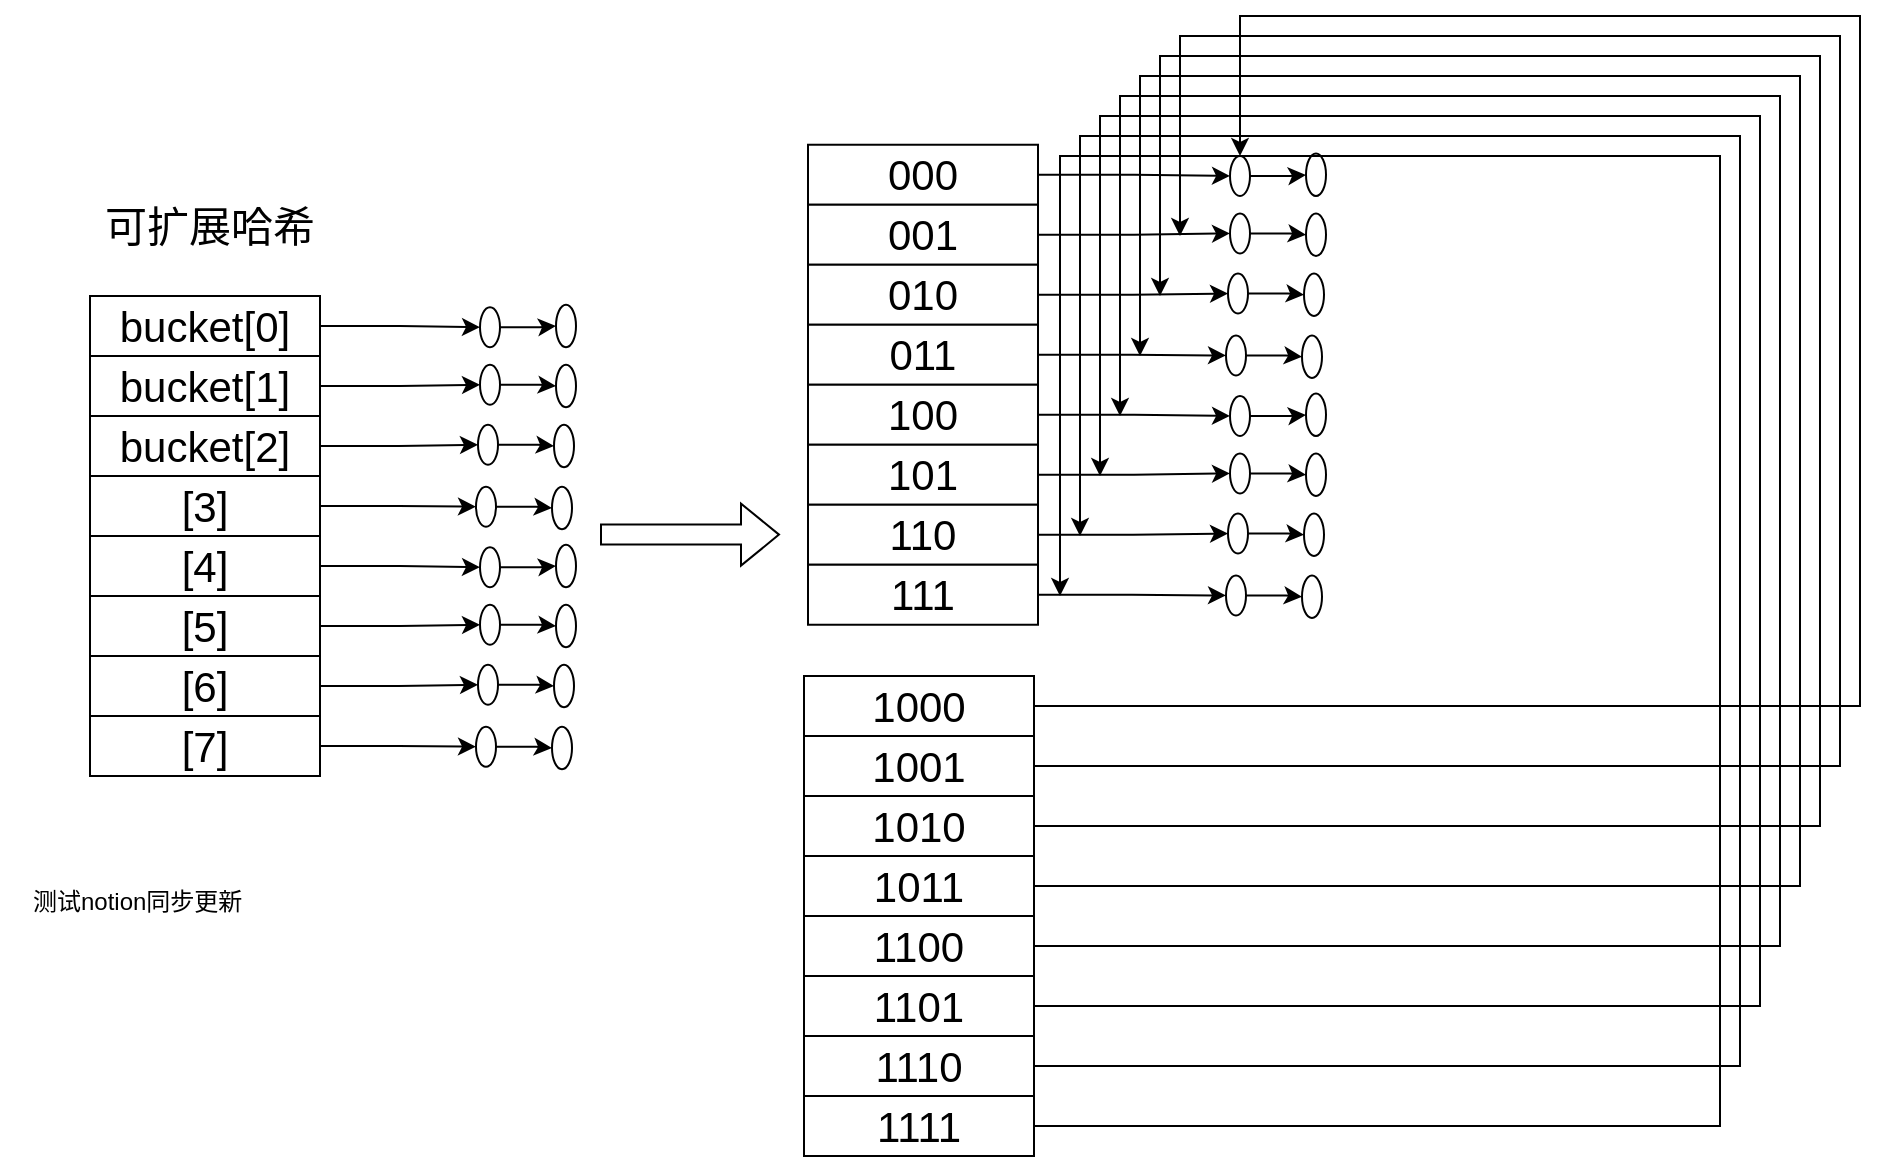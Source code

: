 <mxfile version="21.6.6" type="github">
  <diagram id="kzaMuW4ObIcSFCtCtGG3" name="第 1 页">
    <mxGraphModel dx="954" dy="541" grid="1" gridSize="10" guides="1" tooltips="1" connect="1" arrows="1" fold="1" page="1" pageScale="1" pageWidth="1654" pageHeight="2336" math="0" shadow="0">
      <root>
        <mxCell id="0" />
        <mxCell id="1" parent="0" />
        <mxCell id="LKOx65WNBInHvOir7Cke-1" value="&lt;font style=&quot;font-size: 21px;&quot;&gt;可扩展哈希&lt;/font&gt;" style="text;html=1;strokeColor=none;fillColor=none;align=center;verticalAlign=middle;whiteSpace=wrap;rounded=0;" parent="1" vertex="1">
          <mxGeometry x="260" y="160" width="210" height="70" as="geometry" />
        </mxCell>
        <mxCell id="LKOx65WNBInHvOir7Cke-11" value="" style="edgeStyle=orthogonalEdgeStyle;rounded=0;orthogonalLoop=1;jettySize=auto;html=1;fontSize=21;" parent="1" source="LKOx65WNBInHvOir7Cke-4" target="LKOx65WNBInHvOir7Cke-10" edge="1">
          <mxGeometry relative="1" as="geometry" />
        </mxCell>
        <mxCell id="LKOx65WNBInHvOir7Cke-4" value="bucket[0]" style="rounded=0;whiteSpace=wrap;html=1;fontSize=21;" parent="1" vertex="1">
          <mxGeometry x="305" y="230" width="115" height="30" as="geometry" />
        </mxCell>
        <mxCell id="LKOx65WNBInHvOir7Cke-25" value="" style="edgeStyle=orthogonalEdgeStyle;rounded=0;orthogonalLoop=1;jettySize=auto;html=1;fontSize=21;" parent="1" source="LKOx65WNBInHvOir7Cke-5" target="LKOx65WNBInHvOir7Cke-21" edge="1">
          <mxGeometry relative="1" as="geometry" />
        </mxCell>
        <mxCell id="LKOx65WNBInHvOir7Cke-5" value="bucket[1]" style="rounded=0;whiteSpace=wrap;html=1;fontSize=21;" parent="1" vertex="1">
          <mxGeometry x="305" y="260" width="115" height="30" as="geometry" />
        </mxCell>
        <mxCell id="LKOx65WNBInHvOir7Cke-38" style="edgeStyle=orthogonalEdgeStyle;rounded=0;orthogonalLoop=1;jettySize=auto;html=1;exitX=1;exitY=0.5;exitDx=0;exitDy=0;entryX=0;entryY=0.5;entryDx=0;entryDy=0;fontSize=21;" parent="1" source="LKOx65WNBInHvOir7Cke-6" target="LKOx65WNBInHvOir7Cke-29" edge="1">
          <mxGeometry relative="1" as="geometry" />
        </mxCell>
        <mxCell id="LKOx65WNBInHvOir7Cke-6" value="bucket[2]" style="rounded=0;whiteSpace=wrap;html=1;fontSize=21;" parent="1" vertex="1">
          <mxGeometry x="305" y="290" width="115" height="30" as="geometry" />
        </mxCell>
        <mxCell id="LKOx65WNBInHvOir7Cke-39" style="edgeStyle=orthogonalEdgeStyle;rounded=0;orthogonalLoop=1;jettySize=auto;html=1;exitX=1;exitY=0.5;exitDx=0;exitDy=0;entryX=0;entryY=0.5;entryDx=0;entryDy=0;fontSize=21;" parent="1" source="LKOx65WNBInHvOir7Cke-7" target="LKOx65WNBInHvOir7Cke-32" edge="1">
          <mxGeometry relative="1" as="geometry" />
        </mxCell>
        <mxCell id="LKOx65WNBInHvOir7Cke-7" value="[3]" style="rounded=0;whiteSpace=wrap;html=1;fontSize=21;" parent="1" vertex="1">
          <mxGeometry x="305" y="320" width="115" height="30" as="geometry" />
        </mxCell>
        <mxCell id="LKOx65WNBInHvOir7Cke-13" value="" style="edgeStyle=orthogonalEdgeStyle;rounded=0;orthogonalLoop=1;jettySize=auto;html=1;fontSize=21;" parent="1" source="LKOx65WNBInHvOir7Cke-10" target="LKOx65WNBInHvOir7Cke-12" edge="1">
          <mxGeometry relative="1" as="geometry" />
        </mxCell>
        <mxCell id="LKOx65WNBInHvOir7Cke-10" value="" style="ellipse;whiteSpace=wrap;html=1;fontSize=21;" parent="1" vertex="1">
          <mxGeometry x="500" y="235.63" width="10" height="20" as="geometry" />
        </mxCell>
        <mxCell id="LKOx65WNBInHvOir7Cke-12" value="" style="ellipse;whiteSpace=wrap;html=1;fontSize=21;" parent="1" vertex="1">
          <mxGeometry x="538" y="234.38" width="10" height="21.25" as="geometry" />
        </mxCell>
        <mxCell id="LKOx65WNBInHvOir7Cke-20" value="" style="edgeStyle=orthogonalEdgeStyle;rounded=0;orthogonalLoop=1;jettySize=auto;html=1;fontSize=21;" parent="1" source="LKOx65WNBInHvOir7Cke-21" target="LKOx65WNBInHvOir7Cke-22" edge="1">
          <mxGeometry relative="1" as="geometry" />
        </mxCell>
        <mxCell id="LKOx65WNBInHvOir7Cke-21" value="" style="ellipse;whiteSpace=wrap;html=1;fontSize=21;" parent="1" vertex="1">
          <mxGeometry x="500" y="264.37" width="10" height="20" as="geometry" />
        </mxCell>
        <mxCell id="LKOx65WNBInHvOir7Cke-22" value="" style="ellipse;whiteSpace=wrap;html=1;fontSize=21;" parent="1" vertex="1">
          <mxGeometry x="538" y="264.37" width="10" height="21.25" as="geometry" />
        </mxCell>
        <mxCell id="LKOx65WNBInHvOir7Cke-28" value="" style="edgeStyle=orthogonalEdgeStyle;rounded=0;orthogonalLoop=1;jettySize=auto;html=1;fontSize=21;" parent="1" source="LKOx65WNBInHvOir7Cke-29" target="LKOx65WNBInHvOir7Cke-30" edge="1">
          <mxGeometry relative="1" as="geometry" />
        </mxCell>
        <mxCell id="LKOx65WNBInHvOir7Cke-29" value="" style="ellipse;whiteSpace=wrap;html=1;fontSize=21;" parent="1" vertex="1">
          <mxGeometry x="499" y="294.37" width="10" height="20" as="geometry" />
        </mxCell>
        <mxCell id="LKOx65WNBInHvOir7Cke-30" value="" style="ellipse;whiteSpace=wrap;html=1;fontSize=21;" parent="1" vertex="1">
          <mxGeometry x="537" y="294.37" width="10" height="21.25" as="geometry" />
        </mxCell>
        <mxCell id="LKOx65WNBInHvOir7Cke-31" value="" style="edgeStyle=orthogonalEdgeStyle;rounded=0;orthogonalLoop=1;jettySize=auto;html=1;fontSize=21;" parent="1" source="LKOx65WNBInHvOir7Cke-32" target="LKOx65WNBInHvOir7Cke-33" edge="1">
          <mxGeometry relative="1" as="geometry" />
        </mxCell>
        <mxCell id="LKOx65WNBInHvOir7Cke-32" value="" style="ellipse;whiteSpace=wrap;html=1;fontSize=21;" parent="1" vertex="1">
          <mxGeometry x="498" y="325.37" width="10" height="20" as="geometry" />
        </mxCell>
        <mxCell id="LKOx65WNBInHvOir7Cke-33" value="" style="ellipse;whiteSpace=wrap;html=1;fontSize=21;" parent="1" vertex="1">
          <mxGeometry x="536" y="325.37" width="10" height="21.25" as="geometry" />
        </mxCell>
        <mxCell id="LKOx65WNBInHvOir7Cke-44" value="" style="edgeStyle=orthogonalEdgeStyle;rounded=0;orthogonalLoop=1;jettySize=auto;html=1;fontSize=21;" parent="1" source="LKOx65WNBInHvOir7Cke-45" target="LKOx65WNBInHvOir7Cke-53" edge="1">
          <mxGeometry relative="1" as="geometry" />
        </mxCell>
        <mxCell id="LKOx65WNBInHvOir7Cke-45" value="[4]" style="rounded=0;whiteSpace=wrap;html=1;fontSize=21;" parent="1" vertex="1">
          <mxGeometry x="305" y="350" width="115" height="30" as="geometry" />
        </mxCell>
        <mxCell id="LKOx65WNBInHvOir7Cke-46" value="" style="edgeStyle=orthogonalEdgeStyle;rounded=0;orthogonalLoop=1;jettySize=auto;html=1;fontSize=21;" parent="1" source="LKOx65WNBInHvOir7Cke-47" target="LKOx65WNBInHvOir7Cke-56" edge="1">
          <mxGeometry relative="1" as="geometry" />
        </mxCell>
        <mxCell id="LKOx65WNBInHvOir7Cke-47" value="[5]" style="rounded=0;whiteSpace=wrap;html=1;fontSize=21;" parent="1" vertex="1">
          <mxGeometry x="305" y="380" width="115" height="30" as="geometry" />
        </mxCell>
        <mxCell id="LKOx65WNBInHvOir7Cke-48" style="edgeStyle=orthogonalEdgeStyle;rounded=0;orthogonalLoop=1;jettySize=auto;html=1;exitX=1;exitY=0.5;exitDx=0;exitDy=0;entryX=0;entryY=0.5;entryDx=0;entryDy=0;fontSize=21;" parent="1" source="LKOx65WNBInHvOir7Cke-49" target="LKOx65WNBInHvOir7Cke-59" edge="1">
          <mxGeometry relative="1" as="geometry" />
        </mxCell>
        <mxCell id="LKOx65WNBInHvOir7Cke-49" value="[6]" style="rounded=0;whiteSpace=wrap;html=1;fontSize=21;" parent="1" vertex="1">
          <mxGeometry x="305" y="410" width="115" height="30" as="geometry" />
        </mxCell>
        <mxCell id="LKOx65WNBInHvOir7Cke-50" style="edgeStyle=orthogonalEdgeStyle;rounded=0;orthogonalLoop=1;jettySize=auto;html=1;exitX=1;exitY=0.5;exitDx=0;exitDy=0;entryX=0;entryY=0.5;entryDx=0;entryDy=0;fontSize=21;" parent="1" source="LKOx65WNBInHvOir7Cke-51" target="LKOx65WNBInHvOir7Cke-62" edge="1">
          <mxGeometry relative="1" as="geometry" />
        </mxCell>
        <mxCell id="LKOx65WNBInHvOir7Cke-51" value="[7]" style="rounded=0;whiteSpace=wrap;html=1;fontSize=21;" parent="1" vertex="1">
          <mxGeometry x="305" y="440" width="115" height="30" as="geometry" />
        </mxCell>
        <mxCell id="LKOx65WNBInHvOir7Cke-52" value="" style="edgeStyle=orthogonalEdgeStyle;rounded=0;orthogonalLoop=1;jettySize=auto;html=1;fontSize=21;" parent="1" source="LKOx65WNBInHvOir7Cke-53" target="LKOx65WNBInHvOir7Cke-54" edge="1">
          <mxGeometry relative="1" as="geometry" />
        </mxCell>
        <mxCell id="LKOx65WNBInHvOir7Cke-53" value="" style="ellipse;whiteSpace=wrap;html=1;fontSize=21;" parent="1" vertex="1">
          <mxGeometry x="500" y="355.63" width="10" height="20" as="geometry" />
        </mxCell>
        <mxCell id="LKOx65WNBInHvOir7Cke-54" value="" style="ellipse;whiteSpace=wrap;html=1;fontSize=21;" parent="1" vertex="1">
          <mxGeometry x="538" y="354.38" width="10" height="21.25" as="geometry" />
        </mxCell>
        <mxCell id="LKOx65WNBInHvOir7Cke-55" value="" style="edgeStyle=orthogonalEdgeStyle;rounded=0;orthogonalLoop=1;jettySize=auto;html=1;fontSize=21;" parent="1" source="LKOx65WNBInHvOir7Cke-56" target="LKOx65WNBInHvOir7Cke-57" edge="1">
          <mxGeometry relative="1" as="geometry" />
        </mxCell>
        <mxCell id="LKOx65WNBInHvOir7Cke-56" value="" style="ellipse;whiteSpace=wrap;html=1;fontSize=21;" parent="1" vertex="1">
          <mxGeometry x="500" y="384.37" width="10" height="20" as="geometry" />
        </mxCell>
        <mxCell id="LKOx65WNBInHvOir7Cke-57" value="" style="ellipse;whiteSpace=wrap;html=1;fontSize=21;" parent="1" vertex="1">
          <mxGeometry x="538" y="384.37" width="10" height="21.25" as="geometry" />
        </mxCell>
        <mxCell id="LKOx65WNBInHvOir7Cke-58" value="" style="edgeStyle=orthogonalEdgeStyle;rounded=0;orthogonalLoop=1;jettySize=auto;html=1;fontSize=21;" parent="1" source="LKOx65WNBInHvOir7Cke-59" target="LKOx65WNBInHvOir7Cke-60" edge="1">
          <mxGeometry relative="1" as="geometry" />
        </mxCell>
        <mxCell id="LKOx65WNBInHvOir7Cke-59" value="" style="ellipse;whiteSpace=wrap;html=1;fontSize=21;" parent="1" vertex="1">
          <mxGeometry x="499" y="414.37" width="10" height="20" as="geometry" />
        </mxCell>
        <mxCell id="LKOx65WNBInHvOir7Cke-60" value="" style="ellipse;whiteSpace=wrap;html=1;fontSize=21;" parent="1" vertex="1">
          <mxGeometry x="537" y="414.37" width="10" height="21.25" as="geometry" />
        </mxCell>
        <mxCell id="LKOx65WNBInHvOir7Cke-61" value="" style="edgeStyle=orthogonalEdgeStyle;rounded=0;orthogonalLoop=1;jettySize=auto;html=1;fontSize=21;" parent="1" source="LKOx65WNBInHvOir7Cke-62" target="LKOx65WNBInHvOir7Cke-63" edge="1">
          <mxGeometry relative="1" as="geometry" />
        </mxCell>
        <mxCell id="LKOx65WNBInHvOir7Cke-62" value="" style="ellipse;whiteSpace=wrap;html=1;fontSize=21;" parent="1" vertex="1">
          <mxGeometry x="498" y="445.37" width="10" height="20" as="geometry" />
        </mxCell>
        <mxCell id="LKOx65WNBInHvOir7Cke-63" value="" style="ellipse;whiteSpace=wrap;html=1;fontSize=21;" parent="1" vertex="1">
          <mxGeometry x="536" y="445.37" width="10" height="21.25" as="geometry" />
        </mxCell>
        <mxCell id="LKOx65WNBInHvOir7Cke-64" value="" style="shape=flexArrow;endArrow=classic;html=1;rounded=0;fontSize=21;" parent="1" edge="1">
          <mxGeometry width="50" height="50" relative="1" as="geometry">
            <mxPoint x="560" y="349.31" as="sourcePoint" />
            <mxPoint x="650" y="349.31" as="targetPoint" />
          </mxGeometry>
        </mxCell>
        <mxCell id="LKOx65WNBInHvOir7Cke-65" value="" style="edgeStyle=orthogonalEdgeStyle;rounded=0;orthogonalLoop=1;jettySize=auto;html=1;fontSize=21;" parent="1" source="LKOx65WNBInHvOir7Cke-66" target="LKOx65WNBInHvOir7Cke-74" edge="1">
          <mxGeometry relative="1" as="geometry" />
        </mxCell>
        <mxCell id="LKOx65WNBInHvOir7Cke-66" value="000" style="rounded=0;whiteSpace=wrap;html=1;fontSize=21;" parent="1" vertex="1">
          <mxGeometry x="664" y="154.37" width="115" height="30" as="geometry" />
        </mxCell>
        <mxCell id="LKOx65WNBInHvOir7Cke-67" value="" style="edgeStyle=orthogonalEdgeStyle;rounded=0;orthogonalLoop=1;jettySize=auto;html=1;fontSize=21;" parent="1" source="LKOx65WNBInHvOir7Cke-68" target="LKOx65WNBInHvOir7Cke-77" edge="1">
          <mxGeometry relative="1" as="geometry" />
        </mxCell>
        <mxCell id="LKOx65WNBInHvOir7Cke-68" value="001" style="rounded=0;whiteSpace=wrap;html=1;fontSize=21;" parent="1" vertex="1">
          <mxGeometry x="664" y="184.37" width="115" height="30" as="geometry" />
        </mxCell>
        <mxCell id="LKOx65WNBInHvOir7Cke-69" style="edgeStyle=orthogonalEdgeStyle;rounded=0;orthogonalLoop=1;jettySize=auto;html=1;exitX=1;exitY=0.5;exitDx=0;exitDy=0;entryX=0;entryY=0.5;entryDx=0;entryDy=0;fontSize=21;" parent="1" source="LKOx65WNBInHvOir7Cke-70" target="LKOx65WNBInHvOir7Cke-80" edge="1">
          <mxGeometry relative="1" as="geometry" />
        </mxCell>
        <mxCell id="LKOx65WNBInHvOir7Cke-70" value="010" style="rounded=0;whiteSpace=wrap;html=1;fontSize=21;" parent="1" vertex="1">
          <mxGeometry x="664" y="214.37" width="115" height="30" as="geometry" />
        </mxCell>
        <mxCell id="LKOx65WNBInHvOir7Cke-71" style="edgeStyle=orthogonalEdgeStyle;rounded=0;orthogonalLoop=1;jettySize=auto;html=1;exitX=1;exitY=0.5;exitDx=0;exitDy=0;entryX=0;entryY=0.5;entryDx=0;entryDy=0;fontSize=21;" parent="1" source="LKOx65WNBInHvOir7Cke-72" target="LKOx65WNBInHvOir7Cke-83" edge="1">
          <mxGeometry relative="1" as="geometry" />
        </mxCell>
        <mxCell id="LKOx65WNBInHvOir7Cke-72" value="011" style="rounded=0;whiteSpace=wrap;html=1;fontSize=21;" parent="1" vertex="1">
          <mxGeometry x="664" y="244.37" width="115" height="30" as="geometry" />
        </mxCell>
        <mxCell id="LKOx65WNBInHvOir7Cke-73" value="" style="edgeStyle=orthogonalEdgeStyle;rounded=0;orthogonalLoop=1;jettySize=auto;html=1;fontSize=21;" parent="1" source="LKOx65WNBInHvOir7Cke-74" target="LKOx65WNBInHvOir7Cke-75" edge="1">
          <mxGeometry relative="1" as="geometry" />
        </mxCell>
        <mxCell id="LKOx65WNBInHvOir7Cke-74" value="" style="ellipse;whiteSpace=wrap;html=1;fontSize=21;" parent="1" vertex="1">
          <mxGeometry x="875" y="160" width="10" height="20" as="geometry" />
        </mxCell>
        <mxCell id="LKOx65WNBInHvOir7Cke-75" value="" style="ellipse;whiteSpace=wrap;html=1;fontSize=21;" parent="1" vertex="1">
          <mxGeometry x="913" y="158.75" width="10" height="21.25" as="geometry" />
        </mxCell>
        <mxCell id="LKOx65WNBInHvOir7Cke-76" value="" style="edgeStyle=orthogonalEdgeStyle;rounded=0;orthogonalLoop=1;jettySize=auto;html=1;fontSize=21;" parent="1" source="LKOx65WNBInHvOir7Cke-77" target="LKOx65WNBInHvOir7Cke-78" edge="1">
          <mxGeometry relative="1" as="geometry" />
        </mxCell>
        <mxCell id="LKOx65WNBInHvOir7Cke-77" value="" style="ellipse;whiteSpace=wrap;html=1;fontSize=21;" parent="1" vertex="1">
          <mxGeometry x="875" y="188.74" width="10" height="20" as="geometry" />
        </mxCell>
        <mxCell id="LKOx65WNBInHvOir7Cke-78" value="" style="ellipse;whiteSpace=wrap;html=1;fontSize=21;" parent="1" vertex="1">
          <mxGeometry x="913" y="188.74" width="10" height="21.25" as="geometry" />
        </mxCell>
        <mxCell id="LKOx65WNBInHvOir7Cke-79" value="" style="edgeStyle=orthogonalEdgeStyle;rounded=0;orthogonalLoop=1;jettySize=auto;html=1;fontSize=21;" parent="1" source="LKOx65WNBInHvOir7Cke-80" target="LKOx65WNBInHvOir7Cke-81" edge="1">
          <mxGeometry relative="1" as="geometry" />
        </mxCell>
        <mxCell id="LKOx65WNBInHvOir7Cke-80" value="" style="ellipse;whiteSpace=wrap;html=1;fontSize=21;" parent="1" vertex="1">
          <mxGeometry x="874" y="218.74" width="10" height="20" as="geometry" />
        </mxCell>
        <mxCell id="LKOx65WNBInHvOir7Cke-81" value="" style="ellipse;whiteSpace=wrap;html=1;fontSize=21;" parent="1" vertex="1">
          <mxGeometry x="912" y="218.74" width="10" height="21.25" as="geometry" />
        </mxCell>
        <mxCell id="LKOx65WNBInHvOir7Cke-82" value="" style="edgeStyle=orthogonalEdgeStyle;rounded=0;orthogonalLoop=1;jettySize=auto;html=1;fontSize=21;" parent="1" source="LKOx65WNBInHvOir7Cke-83" target="LKOx65WNBInHvOir7Cke-84" edge="1">
          <mxGeometry relative="1" as="geometry" />
        </mxCell>
        <mxCell id="LKOx65WNBInHvOir7Cke-83" value="" style="ellipse;whiteSpace=wrap;html=1;fontSize=21;" parent="1" vertex="1">
          <mxGeometry x="873" y="249.74" width="10" height="20" as="geometry" />
        </mxCell>
        <mxCell id="LKOx65WNBInHvOir7Cke-84" value="" style="ellipse;whiteSpace=wrap;html=1;fontSize=21;" parent="1" vertex="1">
          <mxGeometry x="911" y="249.74" width="10" height="21.25" as="geometry" />
        </mxCell>
        <mxCell id="LKOx65WNBInHvOir7Cke-85" value="" style="edgeStyle=orthogonalEdgeStyle;rounded=0;orthogonalLoop=1;jettySize=auto;html=1;fontSize=21;" parent="1" source="LKOx65WNBInHvOir7Cke-86" target="LKOx65WNBInHvOir7Cke-94" edge="1">
          <mxGeometry relative="1" as="geometry" />
        </mxCell>
        <mxCell id="LKOx65WNBInHvOir7Cke-86" value="100" style="rounded=0;whiteSpace=wrap;html=1;fontSize=21;" parent="1" vertex="1">
          <mxGeometry x="664" y="274.37" width="115" height="30" as="geometry" />
        </mxCell>
        <mxCell id="LKOx65WNBInHvOir7Cke-87" value="" style="edgeStyle=orthogonalEdgeStyle;rounded=0;orthogonalLoop=1;jettySize=auto;html=1;fontSize=21;" parent="1" source="LKOx65WNBInHvOir7Cke-88" target="LKOx65WNBInHvOir7Cke-97" edge="1">
          <mxGeometry relative="1" as="geometry" />
        </mxCell>
        <mxCell id="LKOx65WNBInHvOir7Cke-88" value="101" style="rounded=0;whiteSpace=wrap;html=1;fontSize=21;" parent="1" vertex="1">
          <mxGeometry x="664" y="304.37" width="115" height="30" as="geometry" />
        </mxCell>
        <mxCell id="LKOx65WNBInHvOir7Cke-89" style="edgeStyle=orthogonalEdgeStyle;rounded=0;orthogonalLoop=1;jettySize=auto;html=1;exitX=1;exitY=0.5;exitDx=0;exitDy=0;entryX=0;entryY=0.5;entryDx=0;entryDy=0;fontSize=21;" parent="1" source="LKOx65WNBInHvOir7Cke-90" target="LKOx65WNBInHvOir7Cke-100" edge="1">
          <mxGeometry relative="1" as="geometry" />
        </mxCell>
        <mxCell id="LKOx65WNBInHvOir7Cke-90" value="110" style="rounded=0;whiteSpace=wrap;html=1;fontSize=21;" parent="1" vertex="1">
          <mxGeometry x="664" y="334.37" width="115" height="30" as="geometry" />
        </mxCell>
        <mxCell id="LKOx65WNBInHvOir7Cke-91" style="edgeStyle=orthogonalEdgeStyle;rounded=0;orthogonalLoop=1;jettySize=auto;html=1;exitX=1;exitY=0.5;exitDx=0;exitDy=0;entryX=0;entryY=0.5;entryDx=0;entryDy=0;fontSize=21;" parent="1" source="LKOx65WNBInHvOir7Cke-92" target="LKOx65WNBInHvOir7Cke-103" edge="1">
          <mxGeometry relative="1" as="geometry" />
        </mxCell>
        <mxCell id="LKOx65WNBInHvOir7Cke-92" value="111" style="rounded=0;whiteSpace=wrap;html=1;fontSize=21;" parent="1" vertex="1">
          <mxGeometry x="664" y="364.37" width="115" height="30" as="geometry" />
        </mxCell>
        <mxCell id="LKOx65WNBInHvOir7Cke-93" value="" style="edgeStyle=orthogonalEdgeStyle;rounded=0;orthogonalLoop=1;jettySize=auto;html=1;fontSize=21;" parent="1" source="LKOx65WNBInHvOir7Cke-94" target="LKOx65WNBInHvOir7Cke-95" edge="1">
          <mxGeometry relative="1" as="geometry" />
        </mxCell>
        <mxCell id="LKOx65WNBInHvOir7Cke-94" value="" style="ellipse;whiteSpace=wrap;html=1;fontSize=21;" parent="1" vertex="1">
          <mxGeometry x="875" y="280" width="10" height="20" as="geometry" />
        </mxCell>
        <mxCell id="LKOx65WNBInHvOir7Cke-95" value="" style="ellipse;whiteSpace=wrap;html=1;fontSize=21;" parent="1" vertex="1">
          <mxGeometry x="913" y="278.75" width="10" height="21.25" as="geometry" />
        </mxCell>
        <mxCell id="LKOx65WNBInHvOir7Cke-96" value="" style="edgeStyle=orthogonalEdgeStyle;rounded=0;orthogonalLoop=1;jettySize=auto;html=1;fontSize=21;" parent="1" source="LKOx65WNBInHvOir7Cke-97" target="LKOx65WNBInHvOir7Cke-98" edge="1">
          <mxGeometry relative="1" as="geometry" />
        </mxCell>
        <mxCell id="LKOx65WNBInHvOir7Cke-97" value="" style="ellipse;whiteSpace=wrap;html=1;fontSize=21;" parent="1" vertex="1">
          <mxGeometry x="875" y="308.74" width="10" height="20" as="geometry" />
        </mxCell>
        <mxCell id="LKOx65WNBInHvOir7Cke-98" value="" style="ellipse;whiteSpace=wrap;html=1;fontSize=21;" parent="1" vertex="1">
          <mxGeometry x="913" y="308.74" width="10" height="21.25" as="geometry" />
        </mxCell>
        <mxCell id="LKOx65WNBInHvOir7Cke-99" value="" style="edgeStyle=orthogonalEdgeStyle;rounded=0;orthogonalLoop=1;jettySize=auto;html=1;fontSize=21;" parent="1" source="LKOx65WNBInHvOir7Cke-100" target="LKOx65WNBInHvOir7Cke-101" edge="1">
          <mxGeometry relative="1" as="geometry" />
        </mxCell>
        <mxCell id="LKOx65WNBInHvOir7Cke-100" value="" style="ellipse;whiteSpace=wrap;html=1;fontSize=21;" parent="1" vertex="1">
          <mxGeometry x="874" y="338.74" width="10" height="20" as="geometry" />
        </mxCell>
        <mxCell id="LKOx65WNBInHvOir7Cke-101" value="" style="ellipse;whiteSpace=wrap;html=1;fontSize=21;" parent="1" vertex="1">
          <mxGeometry x="912" y="338.74" width="10" height="21.25" as="geometry" />
        </mxCell>
        <mxCell id="LKOx65WNBInHvOir7Cke-102" value="" style="edgeStyle=orthogonalEdgeStyle;rounded=0;orthogonalLoop=1;jettySize=auto;html=1;fontSize=21;" parent="1" source="LKOx65WNBInHvOir7Cke-103" target="LKOx65WNBInHvOir7Cke-104" edge="1">
          <mxGeometry relative="1" as="geometry" />
        </mxCell>
        <mxCell id="LKOx65WNBInHvOir7Cke-103" value="" style="ellipse;whiteSpace=wrap;html=1;fontSize=21;" parent="1" vertex="1">
          <mxGeometry x="873" y="369.74" width="10" height="20" as="geometry" />
        </mxCell>
        <mxCell id="LKOx65WNBInHvOir7Cke-104" value="" style="ellipse;whiteSpace=wrap;html=1;fontSize=21;" parent="1" vertex="1">
          <mxGeometry x="911" y="369.74" width="10" height="21.25" as="geometry" />
        </mxCell>
        <mxCell id="LKOx65WNBInHvOir7Cke-105" value="" style="edgeStyle=orthogonalEdgeStyle;rounded=0;orthogonalLoop=1;jettySize=auto;html=1;fontSize=21;entryX=0.5;entryY=0;entryDx=0;entryDy=0;" parent="1" source="LKOx65WNBInHvOir7Cke-106" target="LKOx65WNBInHvOir7Cke-74" edge="1">
          <mxGeometry relative="1" as="geometry">
            <mxPoint x="1140" y="60" as="targetPoint" />
            <Array as="points">
              <mxPoint x="1190" y="435" />
              <mxPoint x="1190" y="90" />
              <mxPoint x="880" y="90" />
            </Array>
          </mxGeometry>
        </mxCell>
        <mxCell id="LKOx65WNBInHvOir7Cke-106" value="1000" style="rounded=0;whiteSpace=wrap;html=1;fontSize=21;" parent="1" vertex="1">
          <mxGeometry x="662" y="420" width="115" height="30" as="geometry" />
        </mxCell>
        <mxCell id="LKOx65WNBInHvOir7Cke-107" value="" style="edgeStyle=orthogonalEdgeStyle;rounded=0;orthogonalLoop=1;jettySize=auto;html=1;fontSize=21;" parent="1" source="LKOx65WNBInHvOir7Cke-108" edge="1">
          <mxGeometry relative="1" as="geometry">
            <mxPoint x="850" y="200" as="targetPoint" />
            <Array as="points">
              <mxPoint x="1180" y="465" />
              <mxPoint x="1180" y="100" />
            </Array>
          </mxGeometry>
        </mxCell>
        <mxCell id="LKOx65WNBInHvOir7Cke-108" value="1001" style="rounded=0;whiteSpace=wrap;html=1;fontSize=21;" parent="1" vertex="1">
          <mxGeometry x="662" y="450" width="115" height="30" as="geometry" />
        </mxCell>
        <mxCell id="LKOx65WNBInHvOir7Cke-109" style="edgeStyle=orthogonalEdgeStyle;rounded=0;orthogonalLoop=1;jettySize=auto;html=1;exitX=1;exitY=0.5;exitDx=0;exitDy=0;fontSize=21;" parent="1" source="LKOx65WNBInHvOir7Cke-110" edge="1">
          <mxGeometry relative="1" as="geometry">
            <mxPoint x="840" y="230" as="targetPoint" />
            <Array as="points">
              <mxPoint x="1170" y="495" />
              <mxPoint x="1170" y="110" />
            </Array>
          </mxGeometry>
        </mxCell>
        <mxCell id="LKOx65WNBInHvOir7Cke-110" value="1010" style="rounded=0;whiteSpace=wrap;html=1;fontSize=21;" parent="1" vertex="1">
          <mxGeometry x="662" y="480" width="115" height="30" as="geometry" />
        </mxCell>
        <mxCell id="LKOx65WNBInHvOir7Cke-111" style="edgeStyle=orthogonalEdgeStyle;rounded=0;orthogonalLoop=1;jettySize=auto;html=1;exitX=1;exitY=0.5;exitDx=0;exitDy=0;fontSize=21;" parent="1" source="LKOx65WNBInHvOir7Cke-112" edge="1">
          <mxGeometry relative="1" as="geometry">
            <mxPoint x="830" y="260" as="targetPoint" />
            <Array as="points">
              <mxPoint x="1160" y="525" />
              <mxPoint x="1160" y="120" />
            </Array>
          </mxGeometry>
        </mxCell>
        <mxCell id="LKOx65WNBInHvOir7Cke-112" value="1011" style="rounded=0;whiteSpace=wrap;html=1;fontSize=21;" parent="1" vertex="1">
          <mxGeometry x="662" y="510" width="115" height="30" as="geometry" />
        </mxCell>
        <mxCell id="LKOx65WNBInHvOir7Cke-125" value="" style="edgeStyle=orthogonalEdgeStyle;rounded=0;orthogonalLoop=1;jettySize=auto;html=1;fontSize=21;" parent="1" source="LKOx65WNBInHvOir7Cke-126" edge="1">
          <mxGeometry relative="1" as="geometry">
            <mxPoint x="820" y="290" as="targetPoint" />
            <Array as="points">
              <mxPoint x="1150" y="555" />
              <mxPoint x="1150" y="130" />
            </Array>
          </mxGeometry>
        </mxCell>
        <mxCell id="LKOx65WNBInHvOir7Cke-126" value="1100" style="rounded=0;whiteSpace=wrap;html=1;fontSize=21;" parent="1" vertex="1">
          <mxGeometry x="662" y="540" width="115" height="30" as="geometry" />
        </mxCell>
        <mxCell id="LKOx65WNBInHvOir7Cke-127" value="" style="edgeStyle=orthogonalEdgeStyle;rounded=0;orthogonalLoop=1;jettySize=auto;html=1;fontSize=21;" parent="1" source="LKOx65WNBInHvOir7Cke-128" edge="1">
          <mxGeometry relative="1" as="geometry">
            <mxPoint x="810" y="320" as="targetPoint" />
            <Array as="points">
              <mxPoint x="1140" y="585" />
              <mxPoint x="1140" y="140" />
            </Array>
          </mxGeometry>
        </mxCell>
        <mxCell id="LKOx65WNBInHvOir7Cke-128" value="1101" style="rounded=0;whiteSpace=wrap;html=1;fontSize=21;" parent="1" vertex="1">
          <mxGeometry x="662" y="570" width="115" height="30" as="geometry" />
        </mxCell>
        <mxCell id="LKOx65WNBInHvOir7Cke-129" style="edgeStyle=orthogonalEdgeStyle;rounded=0;orthogonalLoop=1;jettySize=auto;html=1;exitX=1;exitY=0.5;exitDx=0;exitDy=0;fontSize=21;" parent="1" source="LKOx65WNBInHvOir7Cke-130" edge="1">
          <mxGeometry relative="1" as="geometry">
            <mxPoint x="800" y="350" as="targetPoint" />
            <Array as="points">
              <mxPoint x="1130" y="615" />
              <mxPoint x="1130" y="150" />
            </Array>
          </mxGeometry>
        </mxCell>
        <mxCell id="LKOx65WNBInHvOir7Cke-130" value="1110" style="rounded=0;whiteSpace=wrap;html=1;fontSize=21;" parent="1" vertex="1">
          <mxGeometry x="662" y="600" width="115" height="30" as="geometry" />
        </mxCell>
        <mxCell id="LKOx65WNBInHvOir7Cke-131" style="edgeStyle=orthogonalEdgeStyle;rounded=0;orthogonalLoop=1;jettySize=auto;html=1;exitX=1;exitY=0.5;exitDx=0;exitDy=0;fontSize=21;" parent="1" source="LKOx65WNBInHvOir7Cke-132" edge="1">
          <mxGeometry relative="1" as="geometry">
            <mxPoint x="790" y="380" as="targetPoint" />
            <Array as="points">
              <mxPoint x="1120" y="645" />
              <mxPoint x="1120" y="160" />
            </Array>
          </mxGeometry>
        </mxCell>
        <mxCell id="LKOx65WNBInHvOir7Cke-132" value="1111" style="rounded=0;whiteSpace=wrap;html=1;fontSize=21;" parent="1" vertex="1">
          <mxGeometry x="662" y="630" width="115" height="30" as="geometry" />
        </mxCell>
        <mxCell id="VgvkPNt3fT9_3LKiU-u2-1" value="测试notion同步更新&amp;nbsp;" style="text;html=1;align=center;verticalAlign=middle;resizable=0;points=[];autosize=1;strokeColor=none;fillColor=none;" vertex="1" parent="1">
          <mxGeometry x="265" y="518" width="130" height="30" as="geometry" />
        </mxCell>
      </root>
    </mxGraphModel>
  </diagram>
</mxfile>

